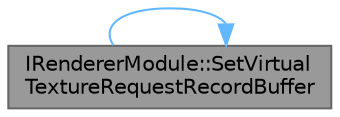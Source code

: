 digraph "IRendererModule::SetVirtualTextureRequestRecordBuffer"
{
 // INTERACTIVE_SVG=YES
 // LATEX_PDF_SIZE
  bgcolor="transparent";
  edge [fontname=Helvetica,fontsize=10,labelfontname=Helvetica,labelfontsize=10];
  node [fontname=Helvetica,fontsize=10,shape=box,height=0.2,width=0.4];
  rankdir="LR";
  Node1 [id="Node000001",label="IRendererModule::SetVirtual\lTextureRequestRecordBuffer",height=0.2,width=0.4,color="gray40", fillcolor="grey60", style="filled", fontcolor="black",tooltip="Allocate a buffer and record all virtual texture page requests until the next call to either SetVirtu..."];
  Node1 -> Node1 [id="edge1_Node000001_Node000001",color="steelblue1",style="solid",tooltip=" "];
}
